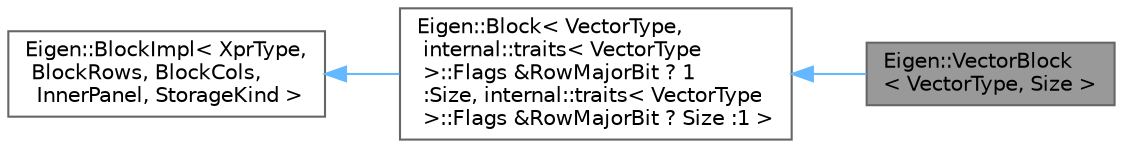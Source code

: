 digraph "Eigen::VectorBlock&lt; VectorType, Size &gt;"
{
 // LATEX_PDF_SIZE
  bgcolor="transparent";
  edge [fontname=Helvetica,fontsize=10,labelfontname=Helvetica,labelfontsize=10];
  node [fontname=Helvetica,fontsize=10,shape=box,height=0.2,width=0.4];
  rankdir="LR";
  Node1 [id="Node000001",label="Eigen::VectorBlock\l\< VectorType, Size \>",height=0.2,width=0.4,color="gray40", fillcolor="grey60", style="filled", fontcolor="black",tooltip="Expression of a fixed-size or dynamic-size sub-vector"];
  Node2 -> Node1 [id="edge3_Node000001_Node000002",dir="back",color="steelblue1",style="solid",tooltip=" "];
  Node2 [id="Node000002",label="Eigen::Block\< VectorType,\l internal::traits\< VectorType\l \>::Flags &RowMajorBit ? 1\l :Size, internal::traits\< VectorType\l \>::Flags &RowMajorBit ? Size :1 \>",height=0.2,width=0.4,color="gray40", fillcolor="white", style="filled",URL="$class_eigen_1_1_block.html",tooltip=" "];
  Node3 -> Node2 [id="edge4_Node000002_Node000003",dir="back",color="steelblue1",style="solid",tooltip=" "];
  Node3 [id="Node000003",label="Eigen::BlockImpl\< XprType,\l BlockRows, BlockCols,\l InnerPanel, StorageKind \>",height=0.2,width=0.4,color="gray40", fillcolor="white", style="filled",URL="$class_eigen_1_1_block_impl.html",tooltip=" "];
}
